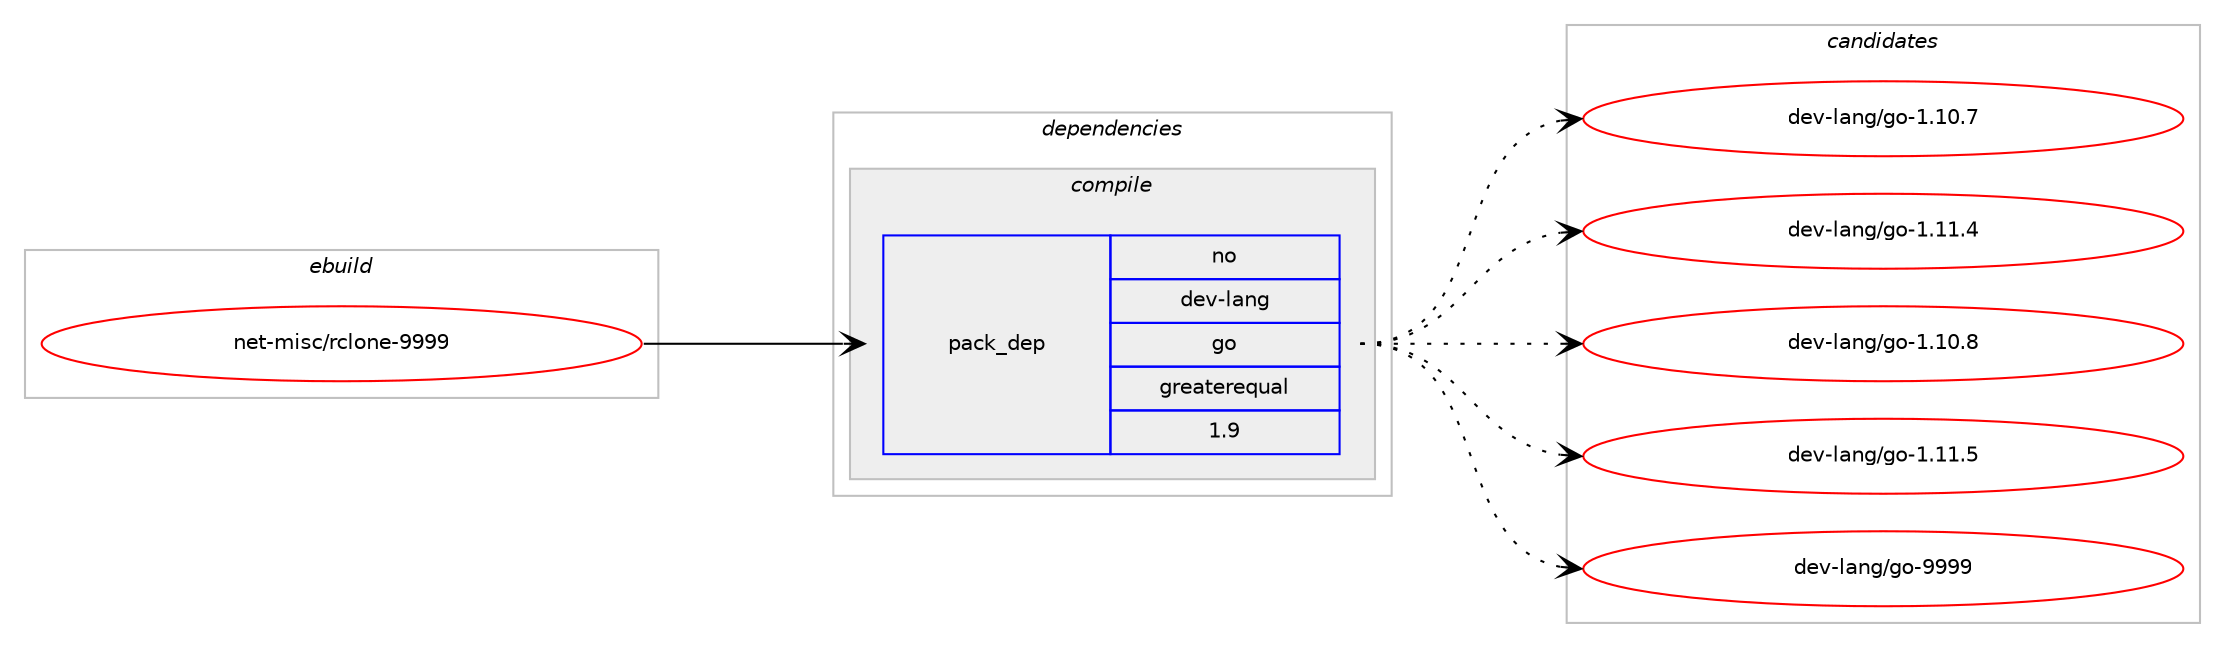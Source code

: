 digraph prolog {

# *************
# Graph options
# *************

newrank=true;
concentrate=true;
compound=true;
graph [rankdir=LR,fontname=Helvetica,fontsize=10,ranksep=1.5];#, ranksep=2.5, nodesep=0.2];
edge  [arrowhead=vee];
node  [fontname=Helvetica,fontsize=10];

# **********
# The ebuild
# **********

subgraph cluster_leftcol {
color=gray;
rank=same;
label=<<i>ebuild</i>>;
id [label="net-misc/rclone-9999", color=red, width=4, href="../net-misc/rclone-9999.svg"];
}

# ****************
# The dependencies
# ****************

subgraph cluster_midcol {
color=gray;
label=<<i>dependencies</i>>;
subgraph cluster_compile {
fillcolor="#eeeeee";
style=filled;
label=<<i>compile</i>>;
subgraph pack3338 {
dependency4203 [label=<<TABLE BORDER="0" CELLBORDER="1" CELLSPACING="0" CELLPADDING="4" WIDTH="220"><TR><TD ROWSPAN="6" CELLPADDING="30">pack_dep</TD></TR><TR><TD WIDTH="110">no</TD></TR><TR><TD>dev-lang</TD></TR><TR><TD>go</TD></TR><TR><TD>greaterequal</TD></TR><TR><TD>1.9</TD></TR></TABLE>>, shape=none, color=blue];
}
id:e -> dependency4203:w [weight=20,style="solid",arrowhead="vee"];
}
subgraph cluster_compileandrun {
fillcolor="#eeeeee";
style=filled;
label=<<i>compile and run</i>>;
}
subgraph cluster_run {
fillcolor="#eeeeee";
style=filled;
label=<<i>run</i>>;
}
}

# **************
# The candidates
# **************

subgraph cluster_choices {
rank=same;
color=gray;
label=<<i>candidates</i>>;

subgraph choice3338 {
color=black;
nodesep=1;
choice10010111845108971101034710311145494649484655 [label="dev-lang/go-1.10.7", color=red, width=4,href="../dev-lang/go-1.10.7.svg"];
choice10010111845108971101034710311145494649494652 [label="dev-lang/go-1.11.4", color=red, width=4,href="../dev-lang/go-1.11.4.svg"];
choice10010111845108971101034710311145494649484656 [label="dev-lang/go-1.10.8", color=red, width=4,href="../dev-lang/go-1.10.8.svg"];
choice10010111845108971101034710311145494649494653 [label="dev-lang/go-1.11.5", color=red, width=4,href="../dev-lang/go-1.11.5.svg"];
choice1001011184510897110103471031114557575757 [label="dev-lang/go-9999", color=red, width=4,href="../dev-lang/go-9999.svg"];
dependency4203:e -> choice10010111845108971101034710311145494649484655:w [style=dotted,weight="100"];
dependency4203:e -> choice10010111845108971101034710311145494649494652:w [style=dotted,weight="100"];
dependency4203:e -> choice10010111845108971101034710311145494649484656:w [style=dotted,weight="100"];
dependency4203:e -> choice10010111845108971101034710311145494649494653:w [style=dotted,weight="100"];
dependency4203:e -> choice1001011184510897110103471031114557575757:w [style=dotted,weight="100"];
}
}

}
